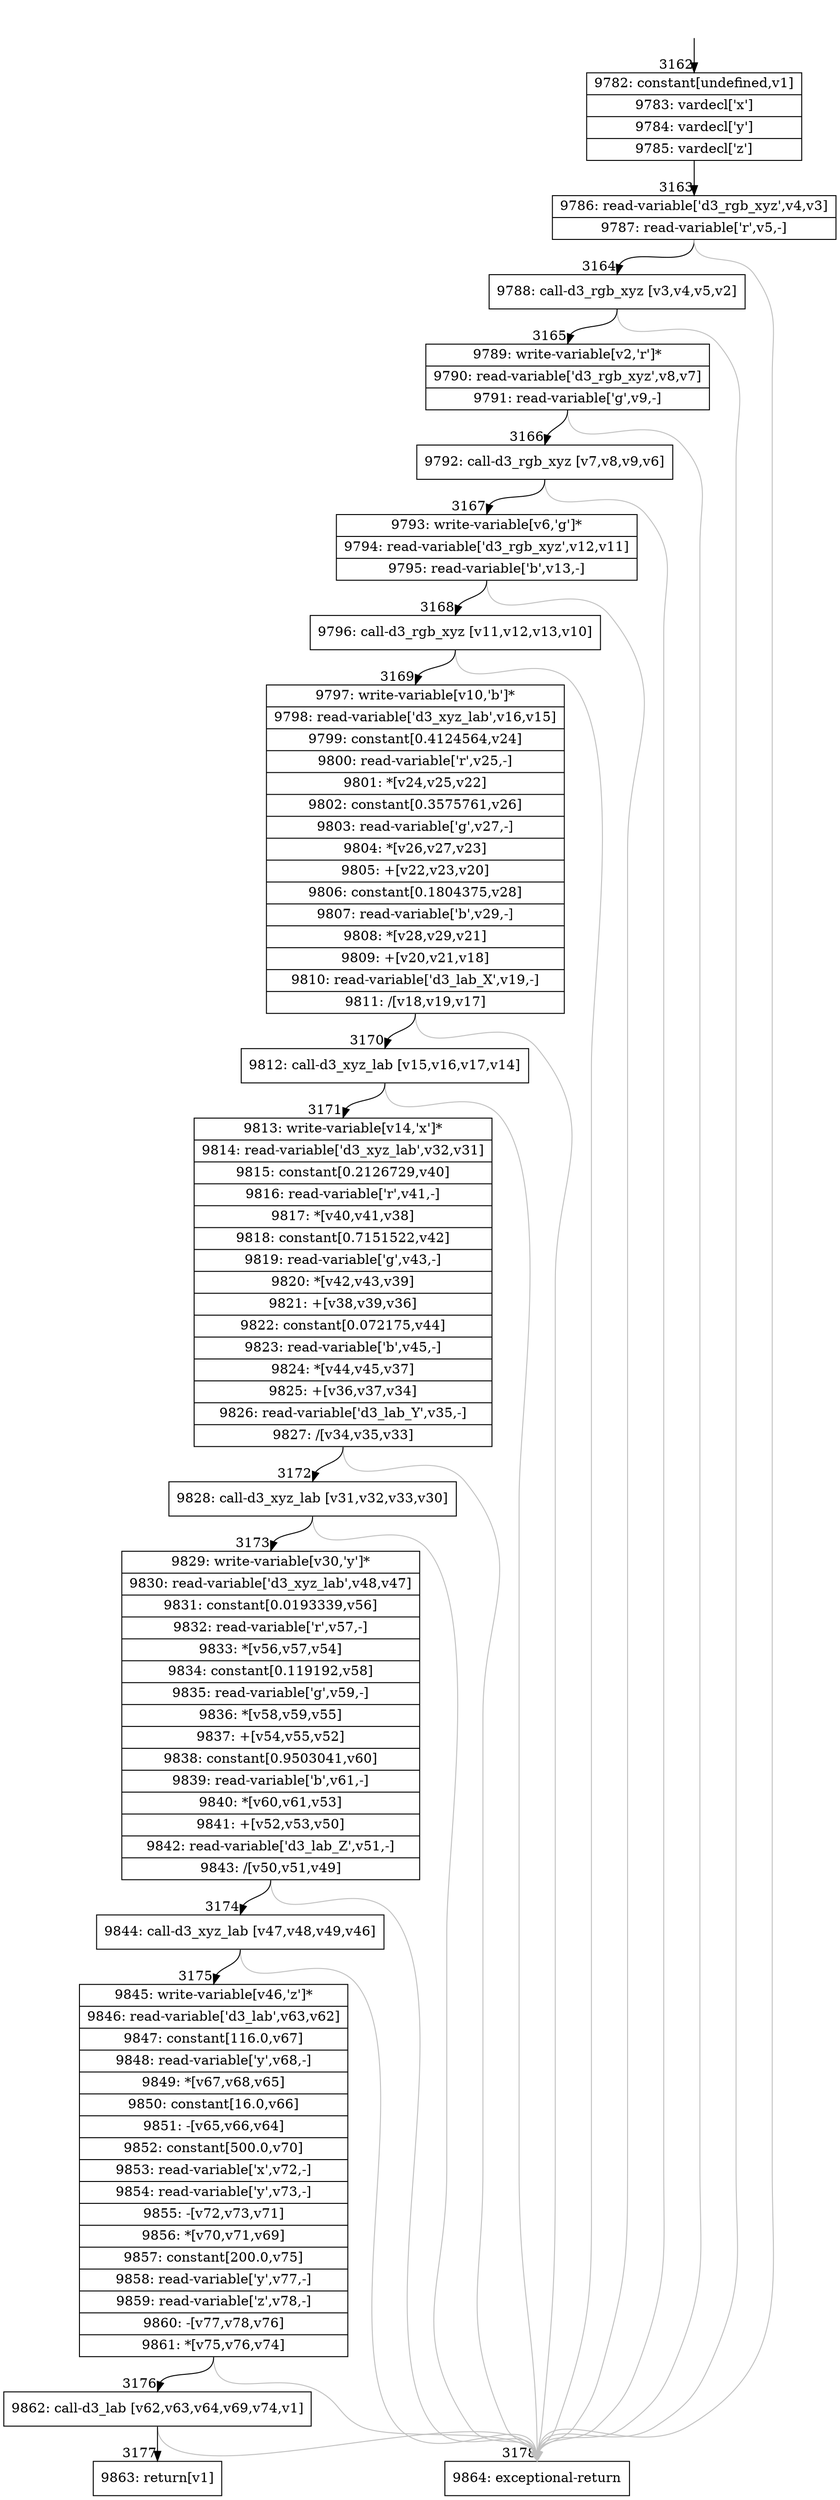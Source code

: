 digraph {
rankdir="TD"
BB_entry292[shape=none,label=""];
BB_entry292 -> BB3162 [tailport=s, headport=n, headlabel="    3162"]
BB3162 [shape=record label="{9782: constant[undefined,v1]|9783: vardecl['x']|9784: vardecl['y']|9785: vardecl['z']}" ] 
BB3162 -> BB3163 [tailport=s, headport=n, headlabel="      3163"]
BB3163 [shape=record label="{9786: read-variable['d3_rgb_xyz',v4,v3]|9787: read-variable['r',v5,-]}" ] 
BB3163 -> BB3164 [tailport=s, headport=n, headlabel="      3164"]
BB3163 -> BB3178 [tailport=s, headport=n, color=gray, headlabel="      3178"]
BB3164 [shape=record label="{9788: call-d3_rgb_xyz [v3,v4,v5,v2]}" ] 
BB3164 -> BB3165 [tailport=s, headport=n, headlabel="      3165"]
BB3164 -> BB3178 [tailport=s, headport=n, color=gray]
BB3165 [shape=record label="{9789: write-variable[v2,'r']*|9790: read-variable['d3_rgb_xyz',v8,v7]|9791: read-variable['g',v9,-]}" ] 
BB3165 -> BB3166 [tailport=s, headport=n, headlabel="      3166"]
BB3165 -> BB3178 [tailport=s, headport=n, color=gray]
BB3166 [shape=record label="{9792: call-d3_rgb_xyz [v7,v8,v9,v6]}" ] 
BB3166 -> BB3167 [tailport=s, headport=n, headlabel="      3167"]
BB3166 -> BB3178 [tailport=s, headport=n, color=gray]
BB3167 [shape=record label="{9793: write-variable[v6,'g']*|9794: read-variable['d3_rgb_xyz',v12,v11]|9795: read-variable['b',v13,-]}" ] 
BB3167 -> BB3168 [tailport=s, headport=n, headlabel="      3168"]
BB3167 -> BB3178 [tailport=s, headport=n, color=gray]
BB3168 [shape=record label="{9796: call-d3_rgb_xyz [v11,v12,v13,v10]}" ] 
BB3168 -> BB3169 [tailport=s, headport=n, headlabel="      3169"]
BB3168 -> BB3178 [tailport=s, headport=n, color=gray]
BB3169 [shape=record label="{9797: write-variable[v10,'b']*|9798: read-variable['d3_xyz_lab',v16,v15]|9799: constant[0.4124564,v24]|9800: read-variable['r',v25,-]|9801: *[v24,v25,v22]|9802: constant[0.3575761,v26]|9803: read-variable['g',v27,-]|9804: *[v26,v27,v23]|9805: +[v22,v23,v20]|9806: constant[0.1804375,v28]|9807: read-variable['b',v29,-]|9808: *[v28,v29,v21]|9809: +[v20,v21,v18]|9810: read-variable['d3_lab_X',v19,-]|9811: /[v18,v19,v17]}" ] 
BB3169 -> BB3170 [tailport=s, headport=n, headlabel="      3170"]
BB3169 -> BB3178 [tailport=s, headport=n, color=gray]
BB3170 [shape=record label="{9812: call-d3_xyz_lab [v15,v16,v17,v14]}" ] 
BB3170 -> BB3171 [tailport=s, headport=n, headlabel="      3171"]
BB3170 -> BB3178 [tailport=s, headport=n, color=gray]
BB3171 [shape=record label="{9813: write-variable[v14,'x']*|9814: read-variable['d3_xyz_lab',v32,v31]|9815: constant[0.2126729,v40]|9816: read-variable['r',v41,-]|9817: *[v40,v41,v38]|9818: constant[0.7151522,v42]|9819: read-variable['g',v43,-]|9820: *[v42,v43,v39]|9821: +[v38,v39,v36]|9822: constant[0.072175,v44]|9823: read-variable['b',v45,-]|9824: *[v44,v45,v37]|9825: +[v36,v37,v34]|9826: read-variable['d3_lab_Y',v35,-]|9827: /[v34,v35,v33]}" ] 
BB3171 -> BB3172 [tailport=s, headport=n, headlabel="      3172"]
BB3171 -> BB3178 [tailport=s, headport=n, color=gray]
BB3172 [shape=record label="{9828: call-d3_xyz_lab [v31,v32,v33,v30]}" ] 
BB3172 -> BB3173 [tailport=s, headport=n, headlabel="      3173"]
BB3172 -> BB3178 [tailport=s, headport=n, color=gray]
BB3173 [shape=record label="{9829: write-variable[v30,'y']*|9830: read-variable['d3_xyz_lab',v48,v47]|9831: constant[0.0193339,v56]|9832: read-variable['r',v57,-]|9833: *[v56,v57,v54]|9834: constant[0.119192,v58]|9835: read-variable['g',v59,-]|9836: *[v58,v59,v55]|9837: +[v54,v55,v52]|9838: constant[0.9503041,v60]|9839: read-variable['b',v61,-]|9840: *[v60,v61,v53]|9841: +[v52,v53,v50]|9842: read-variable['d3_lab_Z',v51,-]|9843: /[v50,v51,v49]}" ] 
BB3173 -> BB3174 [tailport=s, headport=n, headlabel="      3174"]
BB3173 -> BB3178 [tailport=s, headport=n, color=gray]
BB3174 [shape=record label="{9844: call-d3_xyz_lab [v47,v48,v49,v46]}" ] 
BB3174 -> BB3175 [tailport=s, headport=n, headlabel="      3175"]
BB3174 -> BB3178 [tailport=s, headport=n, color=gray]
BB3175 [shape=record label="{9845: write-variable[v46,'z']*|9846: read-variable['d3_lab',v63,v62]|9847: constant[116.0,v67]|9848: read-variable['y',v68,-]|9849: *[v67,v68,v65]|9850: constant[16.0,v66]|9851: -[v65,v66,v64]|9852: constant[500.0,v70]|9853: read-variable['x',v72,-]|9854: read-variable['y',v73,-]|9855: -[v72,v73,v71]|9856: *[v70,v71,v69]|9857: constant[200.0,v75]|9858: read-variable['y',v77,-]|9859: read-variable['z',v78,-]|9860: -[v77,v78,v76]|9861: *[v75,v76,v74]}" ] 
BB3175 -> BB3176 [tailport=s, headport=n, headlabel="      3176"]
BB3175 -> BB3178 [tailport=s, headport=n, color=gray]
BB3176 [shape=record label="{9862: call-d3_lab [v62,v63,v64,v69,v74,v1]}" ] 
BB3176 -> BB3177 [tailport=s, headport=n, headlabel="      3177"]
BB3176 -> BB3178 [tailport=s, headport=n, color=gray]
BB3177 [shape=record label="{9863: return[v1]}" ] 
BB3178 [shape=record label="{9864: exceptional-return}" ] 
//#$~ 1754
}
